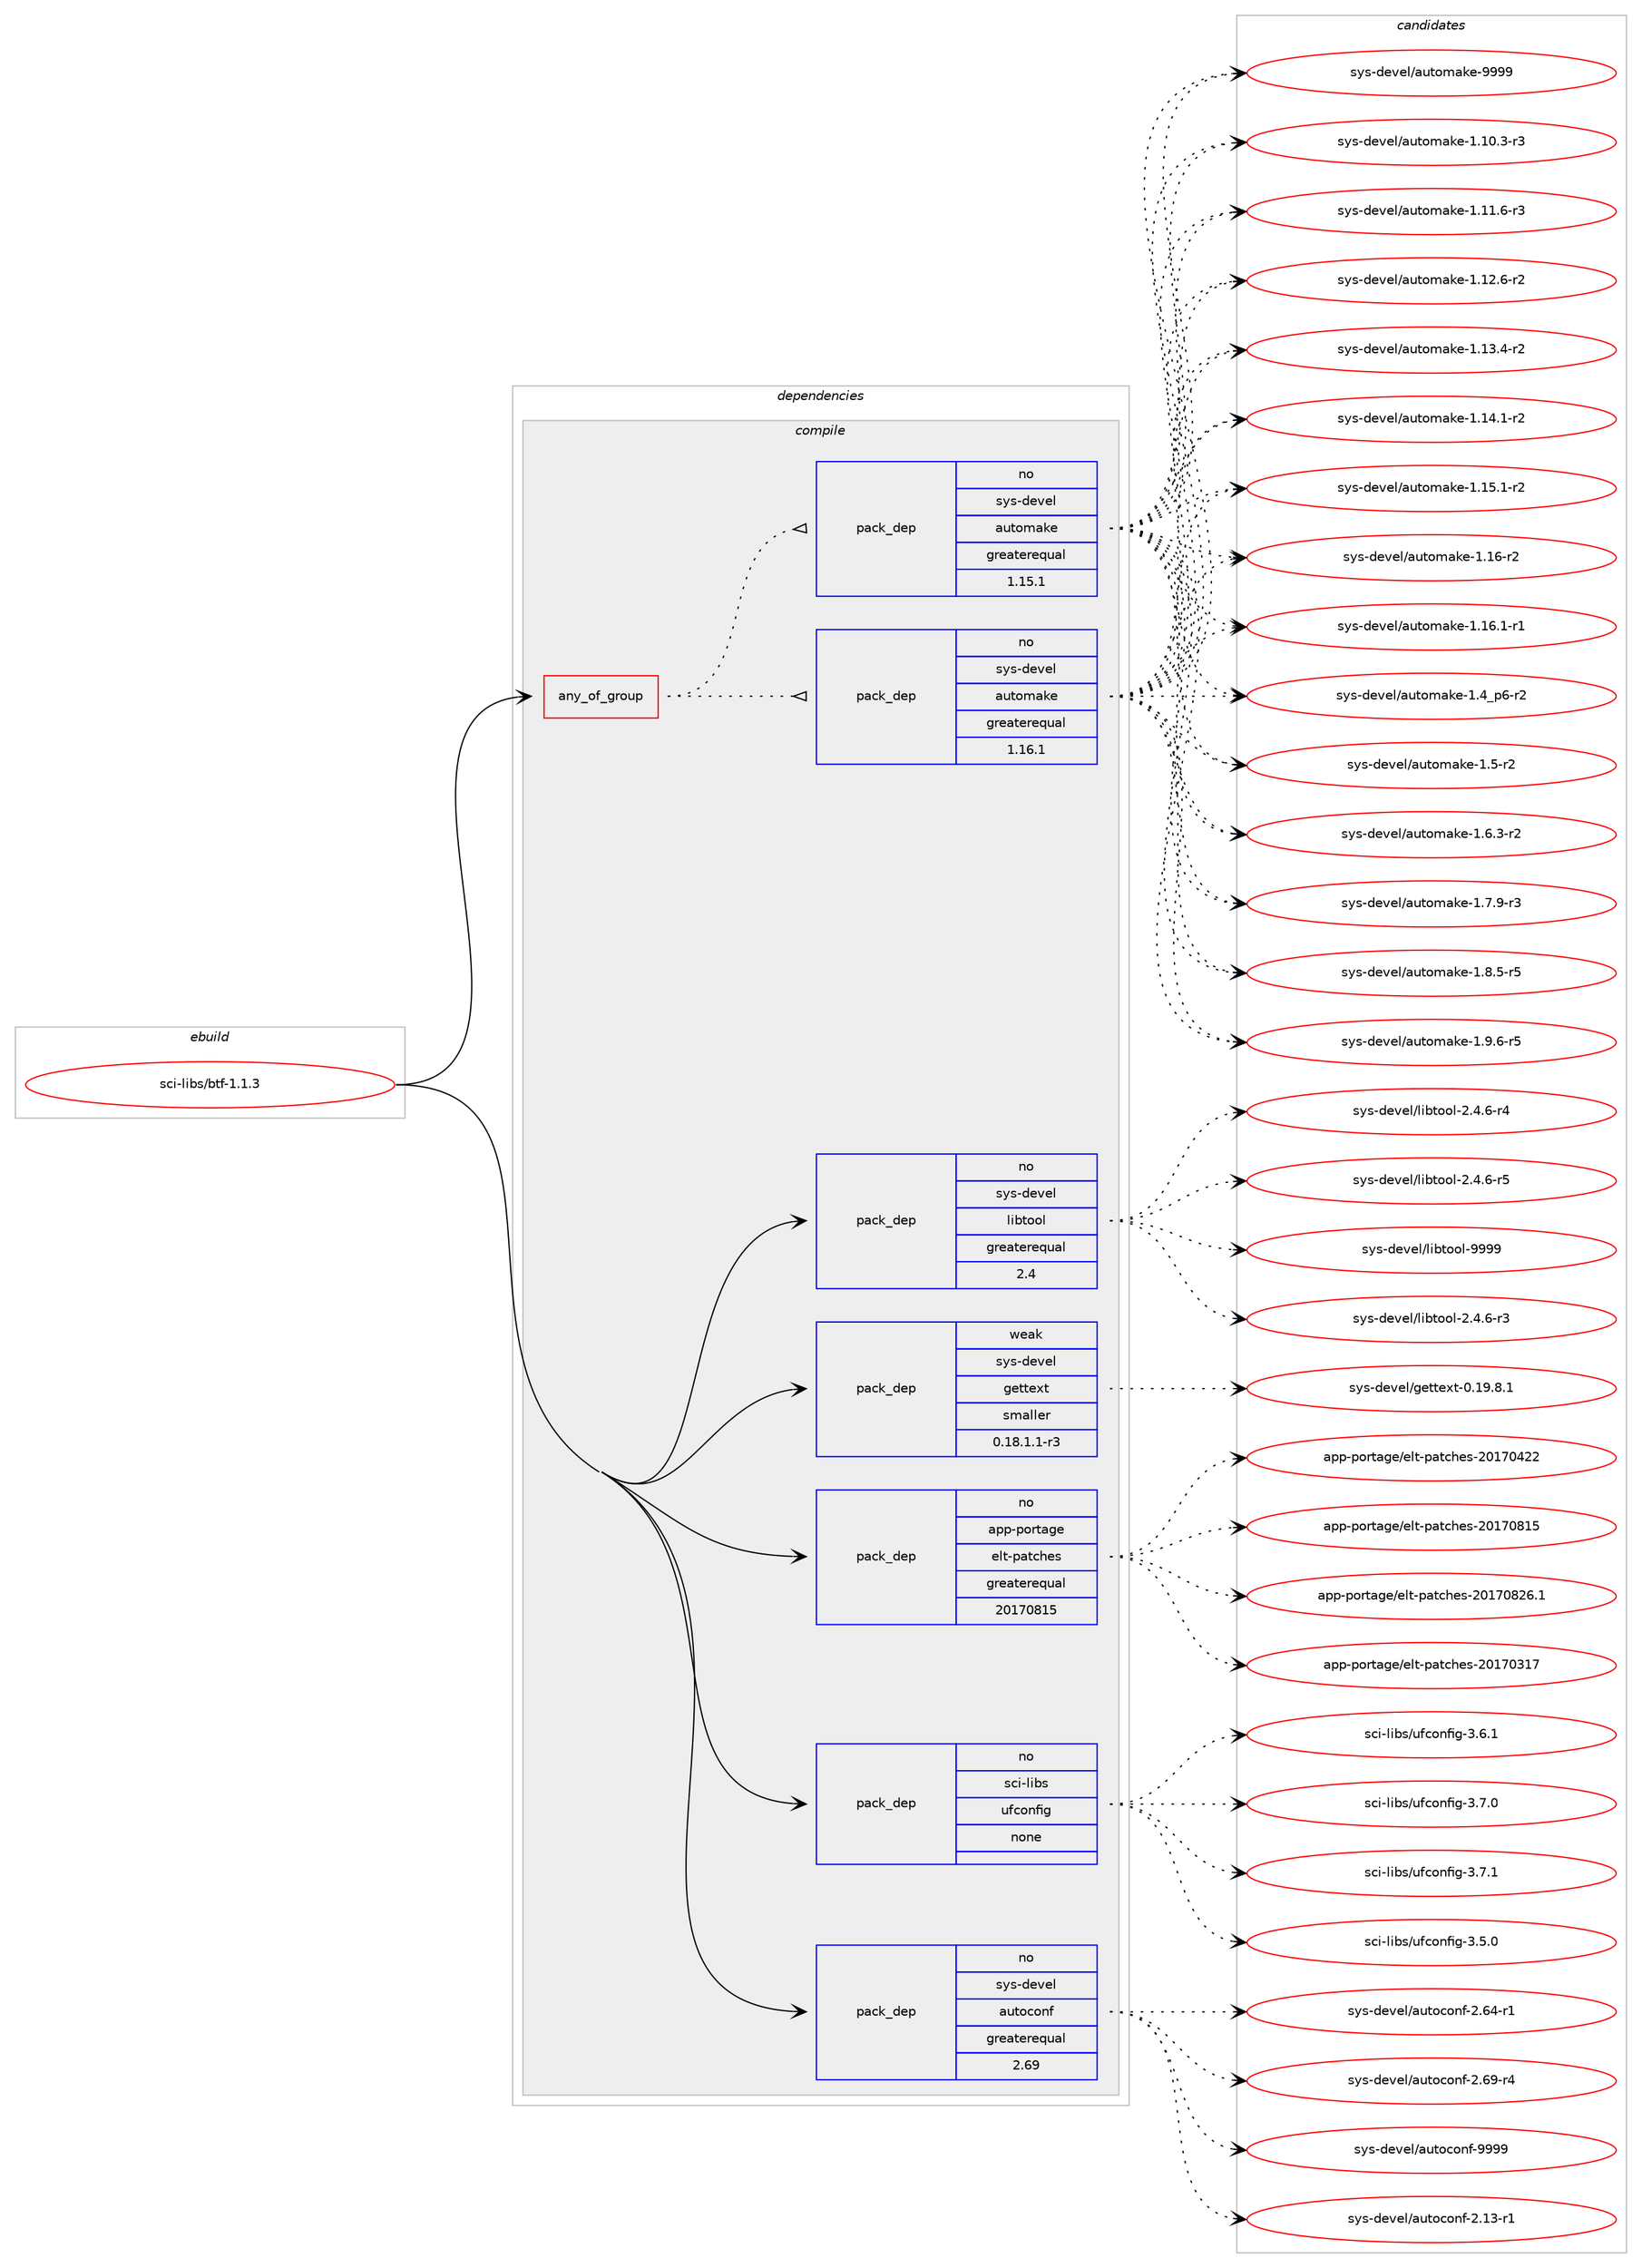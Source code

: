 digraph prolog {

# *************
# Graph options
# *************

newrank=true;
concentrate=true;
compound=true;
graph [rankdir=LR,fontname=Helvetica,fontsize=10,ranksep=1.5];#, ranksep=2.5, nodesep=0.2];
edge  [arrowhead=vee];
node  [fontname=Helvetica,fontsize=10];

# **********
# The ebuild
# **********

subgraph cluster_leftcol {
color=gray;
rank=same;
label=<<i>ebuild</i>>;
id [label="sci-libs/btf-1.1.3", color=red, width=4, href="../sci-libs/btf-1.1.3.svg"];
}

# ****************
# The dependencies
# ****************

subgraph cluster_midcol {
color=gray;
label=<<i>dependencies</i>>;
subgraph cluster_compile {
fillcolor="#eeeeee";
style=filled;
label=<<i>compile</i>>;
subgraph any26867 {
dependency1692291 [label=<<TABLE BORDER="0" CELLBORDER="1" CELLSPACING="0" CELLPADDING="4"><TR><TD CELLPADDING="10">any_of_group</TD></TR></TABLE>>, shape=none, color=red];subgraph pack1211502 {
dependency1692292 [label=<<TABLE BORDER="0" CELLBORDER="1" CELLSPACING="0" CELLPADDING="4" WIDTH="220"><TR><TD ROWSPAN="6" CELLPADDING="30">pack_dep</TD></TR><TR><TD WIDTH="110">no</TD></TR><TR><TD>sys-devel</TD></TR><TR><TD>automake</TD></TR><TR><TD>greaterequal</TD></TR><TR><TD>1.16.1</TD></TR></TABLE>>, shape=none, color=blue];
}
dependency1692291:e -> dependency1692292:w [weight=20,style="dotted",arrowhead="oinv"];
subgraph pack1211503 {
dependency1692293 [label=<<TABLE BORDER="0" CELLBORDER="1" CELLSPACING="0" CELLPADDING="4" WIDTH="220"><TR><TD ROWSPAN="6" CELLPADDING="30">pack_dep</TD></TR><TR><TD WIDTH="110">no</TD></TR><TR><TD>sys-devel</TD></TR><TR><TD>automake</TD></TR><TR><TD>greaterequal</TD></TR><TR><TD>1.15.1</TD></TR></TABLE>>, shape=none, color=blue];
}
dependency1692291:e -> dependency1692293:w [weight=20,style="dotted",arrowhead="oinv"];
}
id:e -> dependency1692291:w [weight=20,style="solid",arrowhead="vee"];
subgraph pack1211504 {
dependency1692294 [label=<<TABLE BORDER="0" CELLBORDER="1" CELLSPACING="0" CELLPADDING="4" WIDTH="220"><TR><TD ROWSPAN="6" CELLPADDING="30">pack_dep</TD></TR><TR><TD WIDTH="110">no</TD></TR><TR><TD>app-portage</TD></TR><TR><TD>elt-patches</TD></TR><TR><TD>greaterequal</TD></TR><TR><TD>20170815</TD></TR></TABLE>>, shape=none, color=blue];
}
id:e -> dependency1692294:w [weight=20,style="solid",arrowhead="vee"];
subgraph pack1211505 {
dependency1692295 [label=<<TABLE BORDER="0" CELLBORDER="1" CELLSPACING="0" CELLPADDING="4" WIDTH="220"><TR><TD ROWSPAN="6" CELLPADDING="30">pack_dep</TD></TR><TR><TD WIDTH="110">no</TD></TR><TR><TD>sci-libs</TD></TR><TR><TD>ufconfig</TD></TR><TR><TD>none</TD></TR><TR><TD></TD></TR></TABLE>>, shape=none, color=blue];
}
id:e -> dependency1692295:w [weight=20,style="solid",arrowhead="vee"];
subgraph pack1211506 {
dependency1692296 [label=<<TABLE BORDER="0" CELLBORDER="1" CELLSPACING="0" CELLPADDING="4" WIDTH="220"><TR><TD ROWSPAN="6" CELLPADDING="30">pack_dep</TD></TR><TR><TD WIDTH="110">no</TD></TR><TR><TD>sys-devel</TD></TR><TR><TD>autoconf</TD></TR><TR><TD>greaterequal</TD></TR><TR><TD>2.69</TD></TR></TABLE>>, shape=none, color=blue];
}
id:e -> dependency1692296:w [weight=20,style="solid",arrowhead="vee"];
subgraph pack1211507 {
dependency1692297 [label=<<TABLE BORDER="0" CELLBORDER="1" CELLSPACING="0" CELLPADDING="4" WIDTH="220"><TR><TD ROWSPAN="6" CELLPADDING="30">pack_dep</TD></TR><TR><TD WIDTH="110">no</TD></TR><TR><TD>sys-devel</TD></TR><TR><TD>libtool</TD></TR><TR><TD>greaterequal</TD></TR><TR><TD>2.4</TD></TR></TABLE>>, shape=none, color=blue];
}
id:e -> dependency1692297:w [weight=20,style="solid",arrowhead="vee"];
subgraph pack1211508 {
dependency1692298 [label=<<TABLE BORDER="0" CELLBORDER="1" CELLSPACING="0" CELLPADDING="4" WIDTH="220"><TR><TD ROWSPAN="6" CELLPADDING="30">pack_dep</TD></TR><TR><TD WIDTH="110">weak</TD></TR><TR><TD>sys-devel</TD></TR><TR><TD>gettext</TD></TR><TR><TD>smaller</TD></TR><TR><TD>0.18.1.1-r3</TD></TR></TABLE>>, shape=none, color=blue];
}
id:e -> dependency1692298:w [weight=20,style="solid",arrowhead="vee"];
}
subgraph cluster_compileandrun {
fillcolor="#eeeeee";
style=filled;
label=<<i>compile and run</i>>;
}
subgraph cluster_run {
fillcolor="#eeeeee";
style=filled;
label=<<i>run</i>>;
}
}

# **************
# The candidates
# **************

subgraph cluster_choices {
rank=same;
color=gray;
label=<<i>candidates</i>>;

subgraph choice1211502 {
color=black;
nodesep=1;
choice11512111545100101118101108479711711611110997107101454946494846514511451 [label="sys-devel/automake-1.10.3-r3", color=red, width=4,href="../sys-devel/automake-1.10.3-r3.svg"];
choice11512111545100101118101108479711711611110997107101454946494946544511451 [label="sys-devel/automake-1.11.6-r3", color=red, width=4,href="../sys-devel/automake-1.11.6-r3.svg"];
choice11512111545100101118101108479711711611110997107101454946495046544511450 [label="sys-devel/automake-1.12.6-r2", color=red, width=4,href="../sys-devel/automake-1.12.6-r2.svg"];
choice11512111545100101118101108479711711611110997107101454946495146524511450 [label="sys-devel/automake-1.13.4-r2", color=red, width=4,href="../sys-devel/automake-1.13.4-r2.svg"];
choice11512111545100101118101108479711711611110997107101454946495246494511450 [label="sys-devel/automake-1.14.1-r2", color=red, width=4,href="../sys-devel/automake-1.14.1-r2.svg"];
choice11512111545100101118101108479711711611110997107101454946495346494511450 [label="sys-devel/automake-1.15.1-r2", color=red, width=4,href="../sys-devel/automake-1.15.1-r2.svg"];
choice1151211154510010111810110847971171161111099710710145494649544511450 [label="sys-devel/automake-1.16-r2", color=red, width=4,href="../sys-devel/automake-1.16-r2.svg"];
choice11512111545100101118101108479711711611110997107101454946495446494511449 [label="sys-devel/automake-1.16.1-r1", color=red, width=4,href="../sys-devel/automake-1.16.1-r1.svg"];
choice115121115451001011181011084797117116111109971071014549465295112544511450 [label="sys-devel/automake-1.4_p6-r2", color=red, width=4,href="../sys-devel/automake-1.4_p6-r2.svg"];
choice11512111545100101118101108479711711611110997107101454946534511450 [label="sys-devel/automake-1.5-r2", color=red, width=4,href="../sys-devel/automake-1.5-r2.svg"];
choice115121115451001011181011084797117116111109971071014549465446514511450 [label="sys-devel/automake-1.6.3-r2", color=red, width=4,href="../sys-devel/automake-1.6.3-r2.svg"];
choice115121115451001011181011084797117116111109971071014549465546574511451 [label="sys-devel/automake-1.7.9-r3", color=red, width=4,href="../sys-devel/automake-1.7.9-r3.svg"];
choice115121115451001011181011084797117116111109971071014549465646534511453 [label="sys-devel/automake-1.8.5-r5", color=red, width=4,href="../sys-devel/automake-1.8.5-r5.svg"];
choice115121115451001011181011084797117116111109971071014549465746544511453 [label="sys-devel/automake-1.9.6-r5", color=red, width=4,href="../sys-devel/automake-1.9.6-r5.svg"];
choice115121115451001011181011084797117116111109971071014557575757 [label="sys-devel/automake-9999", color=red, width=4,href="../sys-devel/automake-9999.svg"];
dependency1692292:e -> choice11512111545100101118101108479711711611110997107101454946494846514511451:w [style=dotted,weight="100"];
dependency1692292:e -> choice11512111545100101118101108479711711611110997107101454946494946544511451:w [style=dotted,weight="100"];
dependency1692292:e -> choice11512111545100101118101108479711711611110997107101454946495046544511450:w [style=dotted,weight="100"];
dependency1692292:e -> choice11512111545100101118101108479711711611110997107101454946495146524511450:w [style=dotted,weight="100"];
dependency1692292:e -> choice11512111545100101118101108479711711611110997107101454946495246494511450:w [style=dotted,weight="100"];
dependency1692292:e -> choice11512111545100101118101108479711711611110997107101454946495346494511450:w [style=dotted,weight="100"];
dependency1692292:e -> choice1151211154510010111810110847971171161111099710710145494649544511450:w [style=dotted,weight="100"];
dependency1692292:e -> choice11512111545100101118101108479711711611110997107101454946495446494511449:w [style=dotted,weight="100"];
dependency1692292:e -> choice115121115451001011181011084797117116111109971071014549465295112544511450:w [style=dotted,weight="100"];
dependency1692292:e -> choice11512111545100101118101108479711711611110997107101454946534511450:w [style=dotted,weight="100"];
dependency1692292:e -> choice115121115451001011181011084797117116111109971071014549465446514511450:w [style=dotted,weight="100"];
dependency1692292:e -> choice115121115451001011181011084797117116111109971071014549465546574511451:w [style=dotted,weight="100"];
dependency1692292:e -> choice115121115451001011181011084797117116111109971071014549465646534511453:w [style=dotted,weight="100"];
dependency1692292:e -> choice115121115451001011181011084797117116111109971071014549465746544511453:w [style=dotted,weight="100"];
dependency1692292:e -> choice115121115451001011181011084797117116111109971071014557575757:w [style=dotted,weight="100"];
}
subgraph choice1211503 {
color=black;
nodesep=1;
choice11512111545100101118101108479711711611110997107101454946494846514511451 [label="sys-devel/automake-1.10.3-r3", color=red, width=4,href="../sys-devel/automake-1.10.3-r3.svg"];
choice11512111545100101118101108479711711611110997107101454946494946544511451 [label="sys-devel/automake-1.11.6-r3", color=red, width=4,href="../sys-devel/automake-1.11.6-r3.svg"];
choice11512111545100101118101108479711711611110997107101454946495046544511450 [label="sys-devel/automake-1.12.6-r2", color=red, width=4,href="../sys-devel/automake-1.12.6-r2.svg"];
choice11512111545100101118101108479711711611110997107101454946495146524511450 [label="sys-devel/automake-1.13.4-r2", color=red, width=4,href="../sys-devel/automake-1.13.4-r2.svg"];
choice11512111545100101118101108479711711611110997107101454946495246494511450 [label="sys-devel/automake-1.14.1-r2", color=red, width=4,href="../sys-devel/automake-1.14.1-r2.svg"];
choice11512111545100101118101108479711711611110997107101454946495346494511450 [label="sys-devel/automake-1.15.1-r2", color=red, width=4,href="../sys-devel/automake-1.15.1-r2.svg"];
choice1151211154510010111810110847971171161111099710710145494649544511450 [label="sys-devel/automake-1.16-r2", color=red, width=4,href="../sys-devel/automake-1.16-r2.svg"];
choice11512111545100101118101108479711711611110997107101454946495446494511449 [label="sys-devel/automake-1.16.1-r1", color=red, width=4,href="../sys-devel/automake-1.16.1-r1.svg"];
choice115121115451001011181011084797117116111109971071014549465295112544511450 [label="sys-devel/automake-1.4_p6-r2", color=red, width=4,href="../sys-devel/automake-1.4_p6-r2.svg"];
choice11512111545100101118101108479711711611110997107101454946534511450 [label="sys-devel/automake-1.5-r2", color=red, width=4,href="../sys-devel/automake-1.5-r2.svg"];
choice115121115451001011181011084797117116111109971071014549465446514511450 [label="sys-devel/automake-1.6.3-r2", color=red, width=4,href="../sys-devel/automake-1.6.3-r2.svg"];
choice115121115451001011181011084797117116111109971071014549465546574511451 [label="sys-devel/automake-1.7.9-r3", color=red, width=4,href="../sys-devel/automake-1.7.9-r3.svg"];
choice115121115451001011181011084797117116111109971071014549465646534511453 [label="sys-devel/automake-1.8.5-r5", color=red, width=4,href="../sys-devel/automake-1.8.5-r5.svg"];
choice115121115451001011181011084797117116111109971071014549465746544511453 [label="sys-devel/automake-1.9.6-r5", color=red, width=4,href="../sys-devel/automake-1.9.6-r5.svg"];
choice115121115451001011181011084797117116111109971071014557575757 [label="sys-devel/automake-9999", color=red, width=4,href="../sys-devel/automake-9999.svg"];
dependency1692293:e -> choice11512111545100101118101108479711711611110997107101454946494846514511451:w [style=dotted,weight="100"];
dependency1692293:e -> choice11512111545100101118101108479711711611110997107101454946494946544511451:w [style=dotted,weight="100"];
dependency1692293:e -> choice11512111545100101118101108479711711611110997107101454946495046544511450:w [style=dotted,weight="100"];
dependency1692293:e -> choice11512111545100101118101108479711711611110997107101454946495146524511450:w [style=dotted,weight="100"];
dependency1692293:e -> choice11512111545100101118101108479711711611110997107101454946495246494511450:w [style=dotted,weight="100"];
dependency1692293:e -> choice11512111545100101118101108479711711611110997107101454946495346494511450:w [style=dotted,weight="100"];
dependency1692293:e -> choice1151211154510010111810110847971171161111099710710145494649544511450:w [style=dotted,weight="100"];
dependency1692293:e -> choice11512111545100101118101108479711711611110997107101454946495446494511449:w [style=dotted,weight="100"];
dependency1692293:e -> choice115121115451001011181011084797117116111109971071014549465295112544511450:w [style=dotted,weight="100"];
dependency1692293:e -> choice11512111545100101118101108479711711611110997107101454946534511450:w [style=dotted,weight="100"];
dependency1692293:e -> choice115121115451001011181011084797117116111109971071014549465446514511450:w [style=dotted,weight="100"];
dependency1692293:e -> choice115121115451001011181011084797117116111109971071014549465546574511451:w [style=dotted,weight="100"];
dependency1692293:e -> choice115121115451001011181011084797117116111109971071014549465646534511453:w [style=dotted,weight="100"];
dependency1692293:e -> choice115121115451001011181011084797117116111109971071014549465746544511453:w [style=dotted,weight="100"];
dependency1692293:e -> choice115121115451001011181011084797117116111109971071014557575757:w [style=dotted,weight="100"];
}
subgraph choice1211504 {
color=black;
nodesep=1;
choice97112112451121111141169710310147101108116451129711699104101115455048495548514955 [label="app-portage/elt-patches-20170317", color=red, width=4,href="../app-portage/elt-patches-20170317.svg"];
choice97112112451121111141169710310147101108116451129711699104101115455048495548525050 [label="app-portage/elt-patches-20170422", color=red, width=4,href="../app-portage/elt-patches-20170422.svg"];
choice97112112451121111141169710310147101108116451129711699104101115455048495548564953 [label="app-portage/elt-patches-20170815", color=red, width=4,href="../app-portage/elt-patches-20170815.svg"];
choice971121124511211111411697103101471011081164511297116991041011154550484955485650544649 [label="app-portage/elt-patches-20170826.1", color=red, width=4,href="../app-portage/elt-patches-20170826.1.svg"];
dependency1692294:e -> choice97112112451121111141169710310147101108116451129711699104101115455048495548514955:w [style=dotted,weight="100"];
dependency1692294:e -> choice97112112451121111141169710310147101108116451129711699104101115455048495548525050:w [style=dotted,weight="100"];
dependency1692294:e -> choice97112112451121111141169710310147101108116451129711699104101115455048495548564953:w [style=dotted,weight="100"];
dependency1692294:e -> choice971121124511211111411697103101471011081164511297116991041011154550484955485650544649:w [style=dotted,weight="100"];
}
subgraph choice1211505 {
color=black;
nodesep=1;
choice1159910545108105981154711710299111110102105103455146534648 [label="sci-libs/ufconfig-3.5.0", color=red, width=4,href="../sci-libs/ufconfig-3.5.0.svg"];
choice1159910545108105981154711710299111110102105103455146544649 [label="sci-libs/ufconfig-3.6.1", color=red, width=4,href="../sci-libs/ufconfig-3.6.1.svg"];
choice1159910545108105981154711710299111110102105103455146554648 [label="sci-libs/ufconfig-3.7.0", color=red, width=4,href="../sci-libs/ufconfig-3.7.0.svg"];
choice1159910545108105981154711710299111110102105103455146554649 [label="sci-libs/ufconfig-3.7.1", color=red, width=4,href="../sci-libs/ufconfig-3.7.1.svg"];
dependency1692295:e -> choice1159910545108105981154711710299111110102105103455146534648:w [style=dotted,weight="100"];
dependency1692295:e -> choice1159910545108105981154711710299111110102105103455146544649:w [style=dotted,weight="100"];
dependency1692295:e -> choice1159910545108105981154711710299111110102105103455146554648:w [style=dotted,weight="100"];
dependency1692295:e -> choice1159910545108105981154711710299111110102105103455146554649:w [style=dotted,weight="100"];
}
subgraph choice1211506 {
color=black;
nodesep=1;
choice1151211154510010111810110847971171161119911111010245504649514511449 [label="sys-devel/autoconf-2.13-r1", color=red, width=4,href="../sys-devel/autoconf-2.13-r1.svg"];
choice1151211154510010111810110847971171161119911111010245504654524511449 [label="sys-devel/autoconf-2.64-r1", color=red, width=4,href="../sys-devel/autoconf-2.64-r1.svg"];
choice1151211154510010111810110847971171161119911111010245504654574511452 [label="sys-devel/autoconf-2.69-r4", color=red, width=4,href="../sys-devel/autoconf-2.69-r4.svg"];
choice115121115451001011181011084797117116111991111101024557575757 [label="sys-devel/autoconf-9999", color=red, width=4,href="../sys-devel/autoconf-9999.svg"];
dependency1692296:e -> choice1151211154510010111810110847971171161119911111010245504649514511449:w [style=dotted,weight="100"];
dependency1692296:e -> choice1151211154510010111810110847971171161119911111010245504654524511449:w [style=dotted,weight="100"];
dependency1692296:e -> choice1151211154510010111810110847971171161119911111010245504654574511452:w [style=dotted,weight="100"];
dependency1692296:e -> choice115121115451001011181011084797117116111991111101024557575757:w [style=dotted,weight="100"];
}
subgraph choice1211507 {
color=black;
nodesep=1;
choice1151211154510010111810110847108105981161111111084550465246544511451 [label="sys-devel/libtool-2.4.6-r3", color=red, width=4,href="../sys-devel/libtool-2.4.6-r3.svg"];
choice1151211154510010111810110847108105981161111111084550465246544511452 [label="sys-devel/libtool-2.4.6-r4", color=red, width=4,href="../sys-devel/libtool-2.4.6-r4.svg"];
choice1151211154510010111810110847108105981161111111084550465246544511453 [label="sys-devel/libtool-2.4.6-r5", color=red, width=4,href="../sys-devel/libtool-2.4.6-r5.svg"];
choice1151211154510010111810110847108105981161111111084557575757 [label="sys-devel/libtool-9999", color=red, width=4,href="../sys-devel/libtool-9999.svg"];
dependency1692297:e -> choice1151211154510010111810110847108105981161111111084550465246544511451:w [style=dotted,weight="100"];
dependency1692297:e -> choice1151211154510010111810110847108105981161111111084550465246544511452:w [style=dotted,weight="100"];
dependency1692297:e -> choice1151211154510010111810110847108105981161111111084550465246544511453:w [style=dotted,weight="100"];
dependency1692297:e -> choice1151211154510010111810110847108105981161111111084557575757:w [style=dotted,weight="100"];
}
subgraph choice1211508 {
color=black;
nodesep=1;
choice1151211154510010111810110847103101116116101120116454846495746564649 [label="sys-devel/gettext-0.19.8.1", color=red, width=4,href="../sys-devel/gettext-0.19.8.1.svg"];
dependency1692298:e -> choice1151211154510010111810110847103101116116101120116454846495746564649:w [style=dotted,weight="100"];
}
}

}
